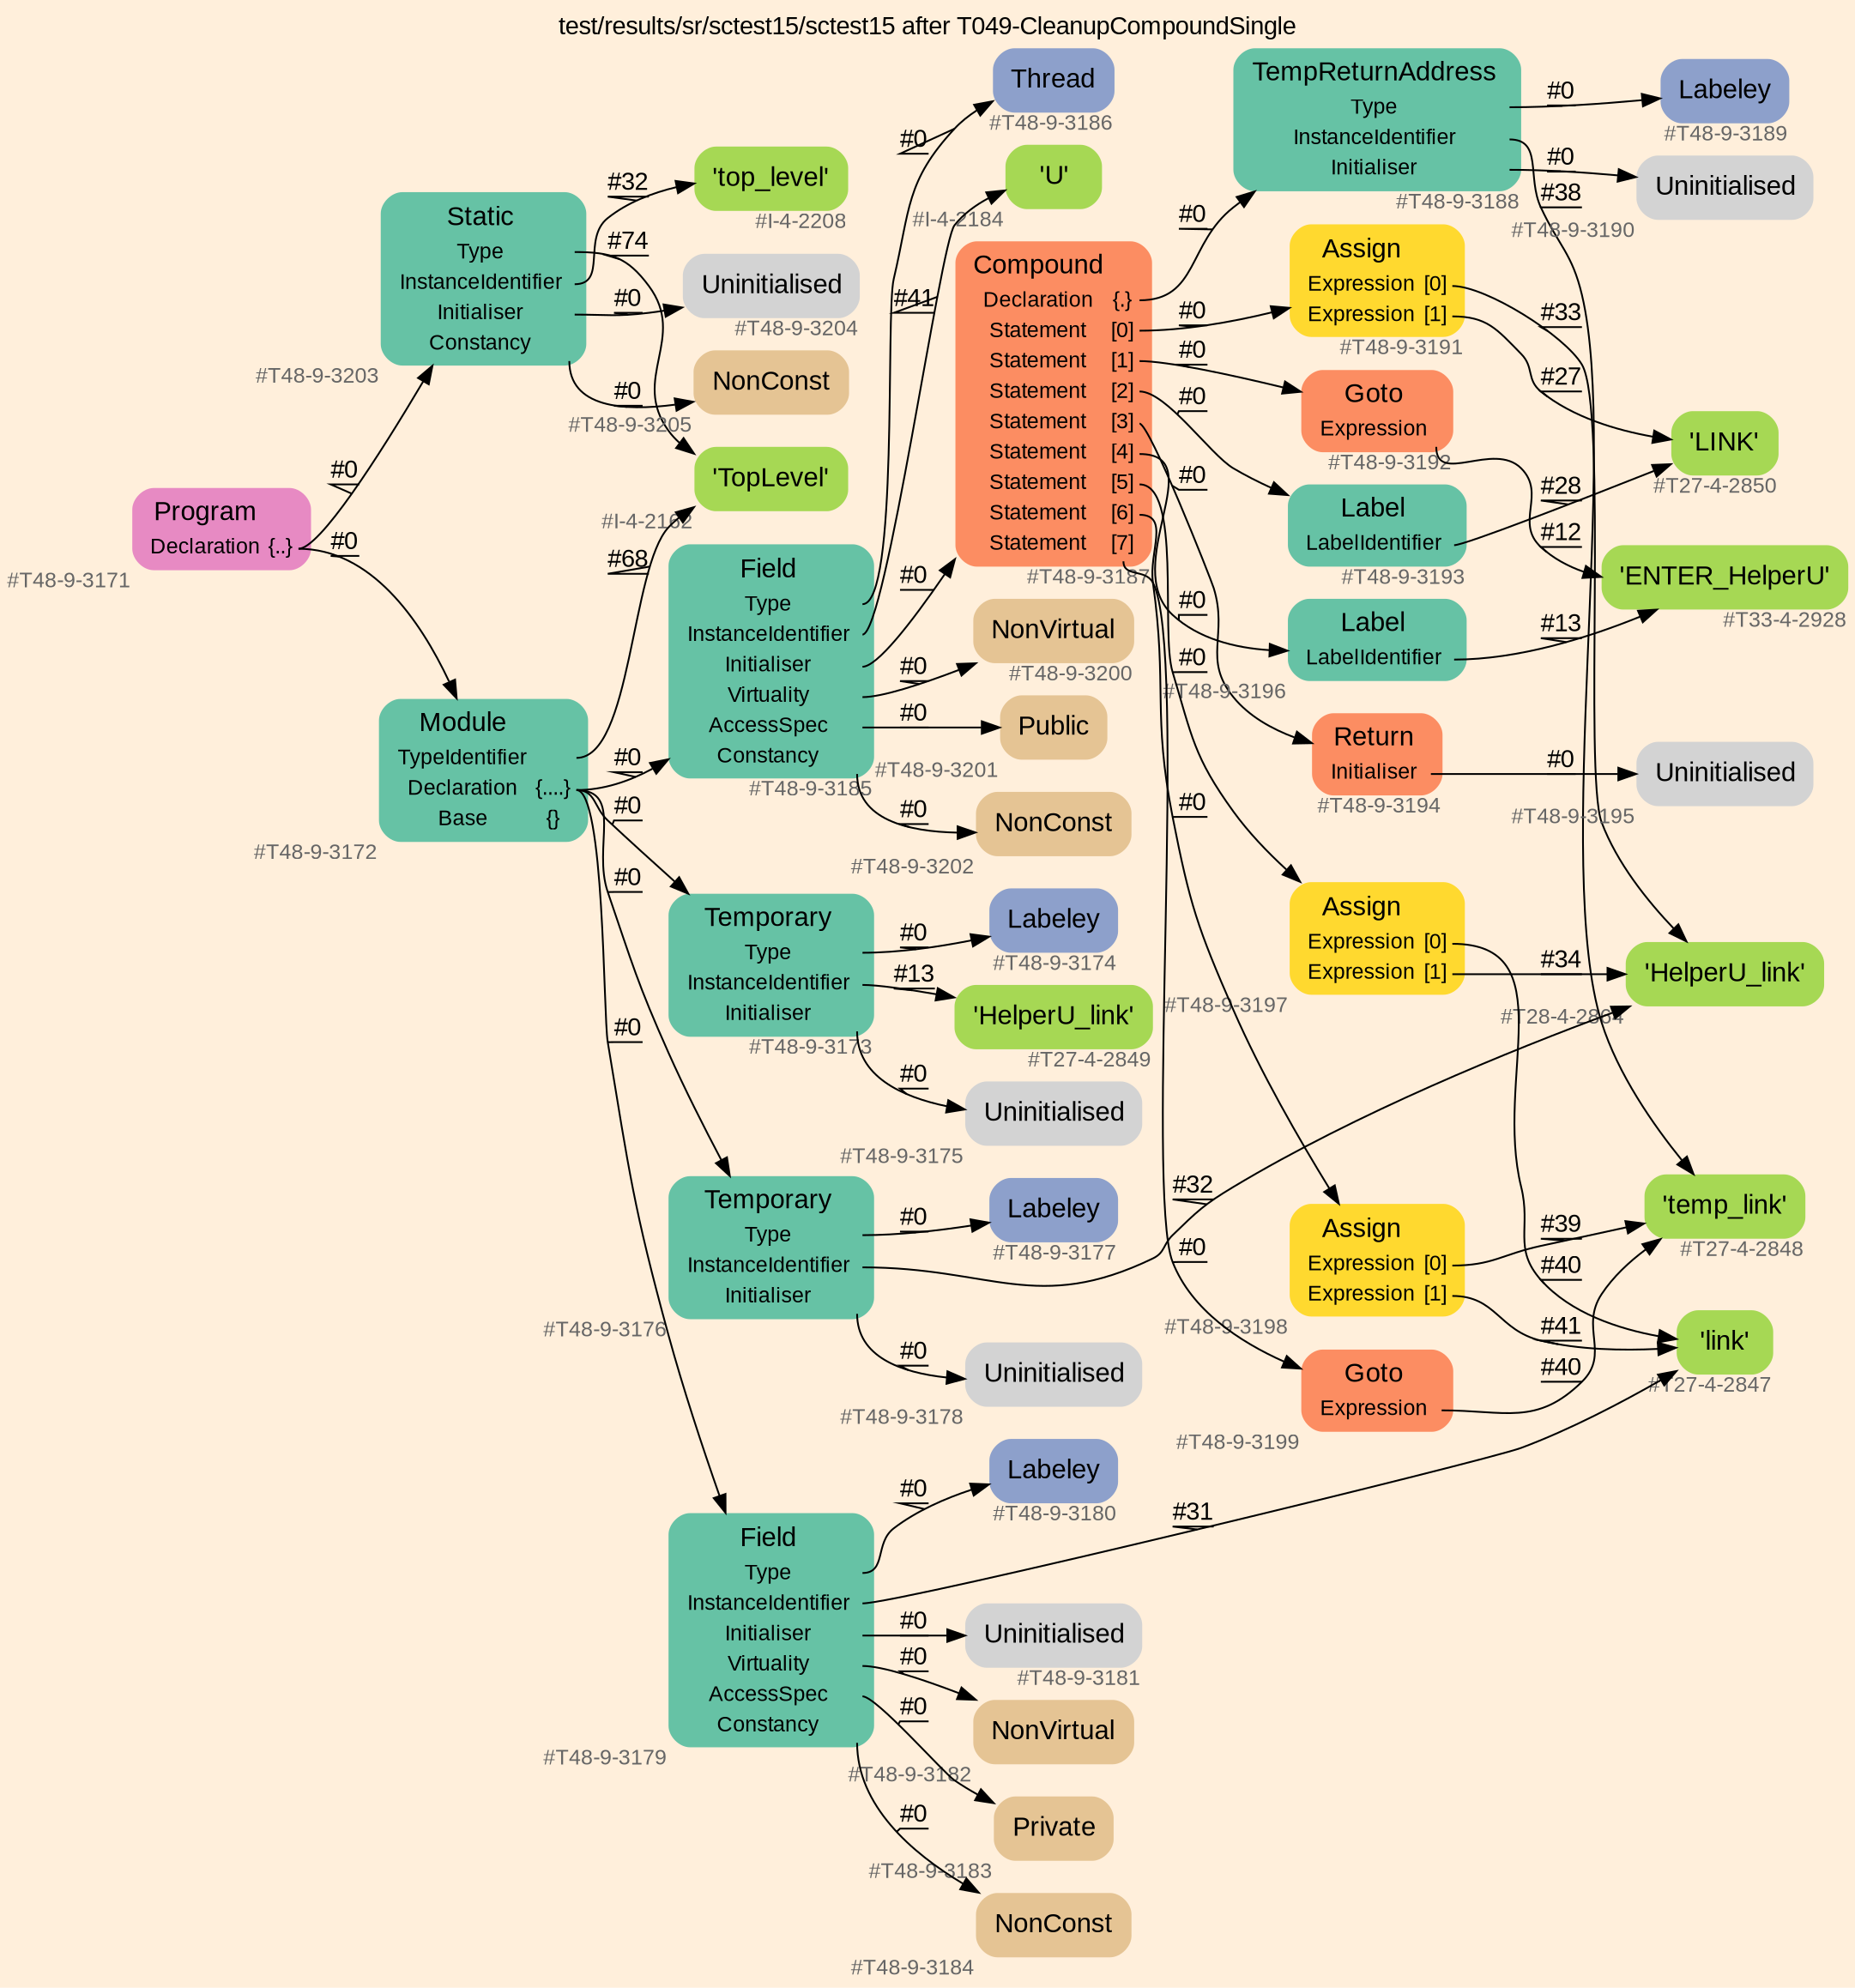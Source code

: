 digraph "test/results/sr/sctest15/sctest15 after T049-CleanupCompoundSingle" {
label = "test/results/sr/sctest15/sctest15 after T049-CleanupCompoundSingle"
labelloc = t
graph [
    rankdir = "LR"
    ranksep = 0.3
    bgcolor = antiquewhite1
    color = black
    fontcolor = black
    fontname = "Arial"
];
node [
    fontname = "Arial"
];
edge [
    fontname = "Arial"
];

// -------------------- node figure --------------------
// -------- block #T48-9-3171 ----------
"#T48-9-3171" [
    fillcolor = "/set28/4"
    xlabel = "#T48-9-3171"
    fontsize = "12"
    fontcolor = grey40
    shape = "plaintext"
    label = <<TABLE BORDER="0" CELLBORDER="0" CELLSPACING="0">
     <TR><TD><FONT COLOR="black" POINT-SIZE="15">Program</FONT></TD></TR>
     <TR><TD><FONT COLOR="black" POINT-SIZE="12">Declaration</FONT></TD><TD PORT="port0"><FONT COLOR="black" POINT-SIZE="12">{..}</FONT></TD></TR>
    </TABLE>>
    style = "rounded,filled"
];

// -------- block #T48-9-3172 ----------
"#T48-9-3172" [
    fillcolor = "/set28/1"
    xlabel = "#T48-9-3172"
    fontsize = "12"
    fontcolor = grey40
    shape = "plaintext"
    label = <<TABLE BORDER="0" CELLBORDER="0" CELLSPACING="0">
     <TR><TD><FONT COLOR="black" POINT-SIZE="15">Module</FONT></TD></TR>
     <TR><TD><FONT COLOR="black" POINT-SIZE="12">TypeIdentifier</FONT></TD><TD PORT="port0"></TD></TR>
     <TR><TD><FONT COLOR="black" POINT-SIZE="12">Declaration</FONT></TD><TD PORT="port1"><FONT COLOR="black" POINT-SIZE="12">{....}</FONT></TD></TR>
     <TR><TD><FONT COLOR="black" POINT-SIZE="12">Base</FONT></TD><TD PORT="port2"><FONT COLOR="black" POINT-SIZE="12">{}</FONT></TD></TR>
    </TABLE>>
    style = "rounded,filled"
];

// -------- block #I-4-2162 ----------
"#I-4-2162" [
    fillcolor = "/set28/5"
    xlabel = "#I-4-2162"
    fontsize = "12"
    fontcolor = grey40
    shape = "plaintext"
    label = <<TABLE BORDER="0" CELLBORDER="0" CELLSPACING="0">
     <TR><TD><FONT COLOR="black" POINT-SIZE="15">'TopLevel'</FONT></TD></TR>
    </TABLE>>
    style = "rounded,filled"
];

// -------- block #T48-9-3173 ----------
"#T48-9-3173" [
    fillcolor = "/set28/1"
    xlabel = "#T48-9-3173"
    fontsize = "12"
    fontcolor = grey40
    shape = "plaintext"
    label = <<TABLE BORDER="0" CELLBORDER="0" CELLSPACING="0">
     <TR><TD><FONT COLOR="black" POINT-SIZE="15">Temporary</FONT></TD></TR>
     <TR><TD><FONT COLOR="black" POINT-SIZE="12">Type</FONT></TD><TD PORT="port0"></TD></TR>
     <TR><TD><FONT COLOR="black" POINT-SIZE="12">InstanceIdentifier</FONT></TD><TD PORT="port1"></TD></TR>
     <TR><TD><FONT COLOR="black" POINT-SIZE="12">Initialiser</FONT></TD><TD PORT="port2"></TD></TR>
    </TABLE>>
    style = "rounded,filled"
];

// -------- block #T48-9-3174 ----------
"#T48-9-3174" [
    fillcolor = "/set28/3"
    xlabel = "#T48-9-3174"
    fontsize = "12"
    fontcolor = grey40
    shape = "plaintext"
    label = <<TABLE BORDER="0" CELLBORDER="0" CELLSPACING="0">
     <TR><TD><FONT COLOR="black" POINT-SIZE="15">Labeley</FONT></TD></TR>
    </TABLE>>
    style = "rounded,filled"
];

// -------- block #T27-4-2849 ----------
"#T27-4-2849" [
    fillcolor = "/set28/5"
    xlabel = "#T27-4-2849"
    fontsize = "12"
    fontcolor = grey40
    shape = "plaintext"
    label = <<TABLE BORDER="0" CELLBORDER="0" CELLSPACING="0">
     <TR><TD><FONT COLOR="black" POINT-SIZE="15">'HelperU_link'</FONT></TD></TR>
    </TABLE>>
    style = "rounded,filled"
];

// -------- block #T48-9-3175 ----------
"#T48-9-3175" [
    xlabel = "#T48-9-3175"
    fontsize = "12"
    fontcolor = grey40
    shape = "plaintext"
    label = <<TABLE BORDER="0" CELLBORDER="0" CELLSPACING="0">
     <TR><TD><FONT COLOR="black" POINT-SIZE="15">Uninitialised</FONT></TD></TR>
    </TABLE>>
    style = "rounded,filled"
];

// -------- block #T48-9-3176 ----------
"#T48-9-3176" [
    fillcolor = "/set28/1"
    xlabel = "#T48-9-3176"
    fontsize = "12"
    fontcolor = grey40
    shape = "plaintext"
    label = <<TABLE BORDER="0" CELLBORDER="0" CELLSPACING="0">
     <TR><TD><FONT COLOR="black" POINT-SIZE="15">Temporary</FONT></TD></TR>
     <TR><TD><FONT COLOR="black" POINT-SIZE="12">Type</FONT></TD><TD PORT="port0"></TD></TR>
     <TR><TD><FONT COLOR="black" POINT-SIZE="12">InstanceIdentifier</FONT></TD><TD PORT="port1"></TD></TR>
     <TR><TD><FONT COLOR="black" POINT-SIZE="12">Initialiser</FONT></TD><TD PORT="port2"></TD></TR>
    </TABLE>>
    style = "rounded,filled"
];

// -------- block #T48-9-3177 ----------
"#T48-9-3177" [
    fillcolor = "/set28/3"
    xlabel = "#T48-9-3177"
    fontsize = "12"
    fontcolor = grey40
    shape = "plaintext"
    label = <<TABLE BORDER="0" CELLBORDER="0" CELLSPACING="0">
     <TR><TD><FONT COLOR="black" POINT-SIZE="15">Labeley</FONT></TD></TR>
    </TABLE>>
    style = "rounded,filled"
];

// -------- block #T28-4-2864 ----------
"#T28-4-2864" [
    fillcolor = "/set28/5"
    xlabel = "#T28-4-2864"
    fontsize = "12"
    fontcolor = grey40
    shape = "plaintext"
    label = <<TABLE BORDER="0" CELLBORDER="0" CELLSPACING="0">
     <TR><TD><FONT COLOR="black" POINT-SIZE="15">'HelperU_link'</FONT></TD></TR>
    </TABLE>>
    style = "rounded,filled"
];

// -------- block #T48-9-3178 ----------
"#T48-9-3178" [
    xlabel = "#T48-9-3178"
    fontsize = "12"
    fontcolor = grey40
    shape = "plaintext"
    label = <<TABLE BORDER="0" CELLBORDER="0" CELLSPACING="0">
     <TR><TD><FONT COLOR="black" POINT-SIZE="15">Uninitialised</FONT></TD></TR>
    </TABLE>>
    style = "rounded,filled"
];

// -------- block #T48-9-3179 ----------
"#T48-9-3179" [
    fillcolor = "/set28/1"
    xlabel = "#T48-9-3179"
    fontsize = "12"
    fontcolor = grey40
    shape = "plaintext"
    label = <<TABLE BORDER="0" CELLBORDER="0" CELLSPACING="0">
     <TR><TD><FONT COLOR="black" POINT-SIZE="15">Field</FONT></TD></TR>
     <TR><TD><FONT COLOR="black" POINT-SIZE="12">Type</FONT></TD><TD PORT="port0"></TD></TR>
     <TR><TD><FONT COLOR="black" POINT-SIZE="12">InstanceIdentifier</FONT></TD><TD PORT="port1"></TD></TR>
     <TR><TD><FONT COLOR="black" POINT-SIZE="12">Initialiser</FONT></TD><TD PORT="port2"></TD></TR>
     <TR><TD><FONT COLOR="black" POINT-SIZE="12">Virtuality</FONT></TD><TD PORT="port3"></TD></TR>
     <TR><TD><FONT COLOR="black" POINT-SIZE="12">AccessSpec</FONT></TD><TD PORT="port4"></TD></TR>
     <TR><TD><FONT COLOR="black" POINT-SIZE="12">Constancy</FONT></TD><TD PORT="port5"></TD></TR>
    </TABLE>>
    style = "rounded,filled"
];

// -------- block #T48-9-3180 ----------
"#T48-9-3180" [
    fillcolor = "/set28/3"
    xlabel = "#T48-9-3180"
    fontsize = "12"
    fontcolor = grey40
    shape = "plaintext"
    label = <<TABLE BORDER="0" CELLBORDER="0" CELLSPACING="0">
     <TR><TD><FONT COLOR="black" POINT-SIZE="15">Labeley</FONT></TD></TR>
    </TABLE>>
    style = "rounded,filled"
];

// -------- block #T27-4-2847 ----------
"#T27-4-2847" [
    fillcolor = "/set28/5"
    xlabel = "#T27-4-2847"
    fontsize = "12"
    fontcolor = grey40
    shape = "plaintext"
    label = <<TABLE BORDER="0" CELLBORDER="0" CELLSPACING="0">
     <TR><TD><FONT COLOR="black" POINT-SIZE="15">'link'</FONT></TD></TR>
    </TABLE>>
    style = "rounded,filled"
];

// -------- block #T48-9-3181 ----------
"#T48-9-3181" [
    xlabel = "#T48-9-3181"
    fontsize = "12"
    fontcolor = grey40
    shape = "plaintext"
    label = <<TABLE BORDER="0" CELLBORDER="0" CELLSPACING="0">
     <TR><TD><FONT COLOR="black" POINT-SIZE="15">Uninitialised</FONT></TD></TR>
    </TABLE>>
    style = "rounded,filled"
];

// -------- block #T48-9-3182 ----------
"#T48-9-3182" [
    fillcolor = "/set28/7"
    xlabel = "#T48-9-3182"
    fontsize = "12"
    fontcolor = grey40
    shape = "plaintext"
    label = <<TABLE BORDER="0" CELLBORDER="0" CELLSPACING="0">
     <TR><TD><FONT COLOR="black" POINT-SIZE="15">NonVirtual</FONT></TD></TR>
    </TABLE>>
    style = "rounded,filled"
];

// -------- block #T48-9-3183 ----------
"#T48-9-3183" [
    fillcolor = "/set28/7"
    xlabel = "#T48-9-3183"
    fontsize = "12"
    fontcolor = grey40
    shape = "plaintext"
    label = <<TABLE BORDER="0" CELLBORDER="0" CELLSPACING="0">
     <TR><TD><FONT COLOR="black" POINT-SIZE="15">Private</FONT></TD></TR>
    </TABLE>>
    style = "rounded,filled"
];

// -------- block #T48-9-3184 ----------
"#T48-9-3184" [
    fillcolor = "/set28/7"
    xlabel = "#T48-9-3184"
    fontsize = "12"
    fontcolor = grey40
    shape = "plaintext"
    label = <<TABLE BORDER="0" CELLBORDER="0" CELLSPACING="0">
     <TR><TD><FONT COLOR="black" POINT-SIZE="15">NonConst</FONT></TD></TR>
    </TABLE>>
    style = "rounded,filled"
];

// -------- block #T48-9-3185 ----------
"#T48-9-3185" [
    fillcolor = "/set28/1"
    xlabel = "#T48-9-3185"
    fontsize = "12"
    fontcolor = grey40
    shape = "plaintext"
    label = <<TABLE BORDER="0" CELLBORDER="0" CELLSPACING="0">
     <TR><TD><FONT COLOR="black" POINT-SIZE="15">Field</FONT></TD></TR>
     <TR><TD><FONT COLOR="black" POINT-SIZE="12">Type</FONT></TD><TD PORT="port0"></TD></TR>
     <TR><TD><FONT COLOR="black" POINT-SIZE="12">InstanceIdentifier</FONT></TD><TD PORT="port1"></TD></TR>
     <TR><TD><FONT COLOR="black" POINT-SIZE="12">Initialiser</FONT></TD><TD PORT="port2"></TD></TR>
     <TR><TD><FONT COLOR="black" POINT-SIZE="12">Virtuality</FONT></TD><TD PORT="port3"></TD></TR>
     <TR><TD><FONT COLOR="black" POINT-SIZE="12">AccessSpec</FONT></TD><TD PORT="port4"></TD></TR>
     <TR><TD><FONT COLOR="black" POINT-SIZE="12">Constancy</FONT></TD><TD PORT="port5"></TD></TR>
    </TABLE>>
    style = "rounded,filled"
];

// -------- block #T48-9-3186 ----------
"#T48-9-3186" [
    fillcolor = "/set28/3"
    xlabel = "#T48-9-3186"
    fontsize = "12"
    fontcolor = grey40
    shape = "plaintext"
    label = <<TABLE BORDER="0" CELLBORDER="0" CELLSPACING="0">
     <TR><TD><FONT COLOR="black" POINT-SIZE="15">Thread</FONT></TD></TR>
    </TABLE>>
    style = "rounded,filled"
];

// -------- block #I-4-2184 ----------
"#I-4-2184" [
    fillcolor = "/set28/5"
    xlabel = "#I-4-2184"
    fontsize = "12"
    fontcolor = grey40
    shape = "plaintext"
    label = <<TABLE BORDER="0" CELLBORDER="0" CELLSPACING="0">
     <TR><TD><FONT COLOR="black" POINT-SIZE="15">'U'</FONT></TD></TR>
    </TABLE>>
    style = "rounded,filled"
];

// -------- block #T48-9-3187 ----------
"#T48-9-3187" [
    fillcolor = "/set28/2"
    xlabel = "#T48-9-3187"
    fontsize = "12"
    fontcolor = grey40
    shape = "plaintext"
    label = <<TABLE BORDER="0" CELLBORDER="0" CELLSPACING="0">
     <TR><TD><FONT COLOR="black" POINT-SIZE="15">Compound</FONT></TD></TR>
     <TR><TD><FONT COLOR="black" POINT-SIZE="12">Declaration</FONT></TD><TD PORT="port0"><FONT COLOR="black" POINT-SIZE="12">{.}</FONT></TD></TR>
     <TR><TD><FONT COLOR="black" POINT-SIZE="12">Statement</FONT></TD><TD PORT="port1"><FONT COLOR="black" POINT-SIZE="12">[0]</FONT></TD></TR>
     <TR><TD><FONT COLOR="black" POINT-SIZE="12">Statement</FONT></TD><TD PORT="port2"><FONT COLOR="black" POINT-SIZE="12">[1]</FONT></TD></TR>
     <TR><TD><FONT COLOR="black" POINT-SIZE="12">Statement</FONT></TD><TD PORT="port3"><FONT COLOR="black" POINT-SIZE="12">[2]</FONT></TD></TR>
     <TR><TD><FONT COLOR="black" POINT-SIZE="12">Statement</FONT></TD><TD PORT="port4"><FONT COLOR="black" POINT-SIZE="12">[3]</FONT></TD></TR>
     <TR><TD><FONT COLOR="black" POINT-SIZE="12">Statement</FONT></TD><TD PORT="port5"><FONT COLOR="black" POINT-SIZE="12">[4]</FONT></TD></TR>
     <TR><TD><FONT COLOR="black" POINT-SIZE="12">Statement</FONT></TD><TD PORT="port6"><FONT COLOR="black" POINT-SIZE="12">[5]</FONT></TD></TR>
     <TR><TD><FONT COLOR="black" POINT-SIZE="12">Statement</FONT></TD><TD PORT="port7"><FONT COLOR="black" POINT-SIZE="12">[6]</FONT></TD></TR>
     <TR><TD><FONT COLOR="black" POINT-SIZE="12">Statement</FONT></TD><TD PORT="port8"><FONT COLOR="black" POINT-SIZE="12">[7]</FONT></TD></TR>
    </TABLE>>
    style = "rounded,filled"
];

// -------- block #T48-9-3188 ----------
"#T48-9-3188" [
    fillcolor = "/set28/1"
    xlabel = "#T48-9-3188"
    fontsize = "12"
    fontcolor = grey40
    shape = "plaintext"
    label = <<TABLE BORDER="0" CELLBORDER="0" CELLSPACING="0">
     <TR><TD><FONT COLOR="black" POINT-SIZE="15">TempReturnAddress</FONT></TD></TR>
     <TR><TD><FONT COLOR="black" POINT-SIZE="12">Type</FONT></TD><TD PORT="port0"></TD></TR>
     <TR><TD><FONT COLOR="black" POINT-SIZE="12">InstanceIdentifier</FONT></TD><TD PORT="port1"></TD></TR>
     <TR><TD><FONT COLOR="black" POINT-SIZE="12">Initialiser</FONT></TD><TD PORT="port2"></TD></TR>
    </TABLE>>
    style = "rounded,filled"
];

// -------- block #T48-9-3189 ----------
"#T48-9-3189" [
    fillcolor = "/set28/3"
    xlabel = "#T48-9-3189"
    fontsize = "12"
    fontcolor = grey40
    shape = "plaintext"
    label = <<TABLE BORDER="0" CELLBORDER="0" CELLSPACING="0">
     <TR><TD><FONT COLOR="black" POINT-SIZE="15">Labeley</FONT></TD></TR>
    </TABLE>>
    style = "rounded,filled"
];

// -------- block #T27-4-2848 ----------
"#T27-4-2848" [
    fillcolor = "/set28/5"
    xlabel = "#T27-4-2848"
    fontsize = "12"
    fontcolor = grey40
    shape = "plaintext"
    label = <<TABLE BORDER="0" CELLBORDER="0" CELLSPACING="0">
     <TR><TD><FONT COLOR="black" POINT-SIZE="15">'temp_link'</FONT></TD></TR>
    </TABLE>>
    style = "rounded,filled"
];

// -------- block #T48-9-3190 ----------
"#T48-9-3190" [
    xlabel = "#T48-9-3190"
    fontsize = "12"
    fontcolor = grey40
    shape = "plaintext"
    label = <<TABLE BORDER="0" CELLBORDER="0" CELLSPACING="0">
     <TR><TD><FONT COLOR="black" POINT-SIZE="15">Uninitialised</FONT></TD></TR>
    </TABLE>>
    style = "rounded,filled"
];

// -------- block #T48-9-3191 ----------
"#T48-9-3191" [
    fillcolor = "/set28/6"
    xlabel = "#T48-9-3191"
    fontsize = "12"
    fontcolor = grey40
    shape = "plaintext"
    label = <<TABLE BORDER="0" CELLBORDER="0" CELLSPACING="0">
     <TR><TD><FONT COLOR="black" POINT-SIZE="15">Assign</FONT></TD></TR>
     <TR><TD><FONT COLOR="black" POINT-SIZE="12">Expression</FONT></TD><TD PORT="port0"><FONT COLOR="black" POINT-SIZE="12">[0]</FONT></TD></TR>
     <TR><TD><FONT COLOR="black" POINT-SIZE="12">Expression</FONT></TD><TD PORT="port1"><FONT COLOR="black" POINT-SIZE="12">[1]</FONT></TD></TR>
    </TABLE>>
    style = "rounded,filled"
];

// -------- block #T27-4-2850 ----------
"#T27-4-2850" [
    fillcolor = "/set28/5"
    xlabel = "#T27-4-2850"
    fontsize = "12"
    fontcolor = grey40
    shape = "plaintext"
    label = <<TABLE BORDER="0" CELLBORDER="0" CELLSPACING="0">
     <TR><TD><FONT COLOR="black" POINT-SIZE="15">'LINK'</FONT></TD></TR>
    </TABLE>>
    style = "rounded,filled"
];

// -------- block #T48-9-3192 ----------
"#T48-9-3192" [
    fillcolor = "/set28/2"
    xlabel = "#T48-9-3192"
    fontsize = "12"
    fontcolor = grey40
    shape = "plaintext"
    label = <<TABLE BORDER="0" CELLBORDER="0" CELLSPACING="0">
     <TR><TD><FONT COLOR="black" POINT-SIZE="15">Goto</FONT></TD></TR>
     <TR><TD><FONT COLOR="black" POINT-SIZE="12">Expression</FONT></TD><TD PORT="port0"></TD></TR>
    </TABLE>>
    style = "rounded,filled"
];

// -------- block #T33-4-2928 ----------
"#T33-4-2928" [
    fillcolor = "/set28/5"
    xlabel = "#T33-4-2928"
    fontsize = "12"
    fontcolor = grey40
    shape = "plaintext"
    label = <<TABLE BORDER="0" CELLBORDER="0" CELLSPACING="0">
     <TR><TD><FONT COLOR="black" POINT-SIZE="15">'ENTER_HelperU'</FONT></TD></TR>
    </TABLE>>
    style = "rounded,filled"
];

// -------- block #T48-9-3193 ----------
"#T48-9-3193" [
    fillcolor = "/set28/1"
    xlabel = "#T48-9-3193"
    fontsize = "12"
    fontcolor = grey40
    shape = "plaintext"
    label = <<TABLE BORDER="0" CELLBORDER="0" CELLSPACING="0">
     <TR><TD><FONT COLOR="black" POINT-SIZE="15">Label</FONT></TD></TR>
     <TR><TD><FONT COLOR="black" POINT-SIZE="12">LabelIdentifier</FONT></TD><TD PORT="port0"></TD></TR>
    </TABLE>>
    style = "rounded,filled"
];

// -------- block #T48-9-3194 ----------
"#T48-9-3194" [
    fillcolor = "/set28/2"
    xlabel = "#T48-9-3194"
    fontsize = "12"
    fontcolor = grey40
    shape = "plaintext"
    label = <<TABLE BORDER="0" CELLBORDER="0" CELLSPACING="0">
     <TR><TD><FONT COLOR="black" POINT-SIZE="15">Return</FONT></TD></TR>
     <TR><TD><FONT COLOR="black" POINT-SIZE="12">Initialiser</FONT></TD><TD PORT="port0"></TD></TR>
    </TABLE>>
    style = "rounded,filled"
];

// -------- block #T48-9-3195 ----------
"#T48-9-3195" [
    xlabel = "#T48-9-3195"
    fontsize = "12"
    fontcolor = grey40
    shape = "plaintext"
    label = <<TABLE BORDER="0" CELLBORDER="0" CELLSPACING="0">
     <TR><TD><FONT COLOR="black" POINT-SIZE="15">Uninitialised</FONT></TD></TR>
    </TABLE>>
    style = "rounded,filled"
];

// -------- block #T48-9-3196 ----------
"#T48-9-3196" [
    fillcolor = "/set28/1"
    xlabel = "#T48-9-3196"
    fontsize = "12"
    fontcolor = grey40
    shape = "plaintext"
    label = <<TABLE BORDER="0" CELLBORDER="0" CELLSPACING="0">
     <TR><TD><FONT COLOR="black" POINT-SIZE="15">Label</FONT></TD></TR>
     <TR><TD><FONT COLOR="black" POINT-SIZE="12">LabelIdentifier</FONT></TD><TD PORT="port0"></TD></TR>
    </TABLE>>
    style = "rounded,filled"
];

// -------- block #T48-9-3197 ----------
"#T48-9-3197" [
    fillcolor = "/set28/6"
    xlabel = "#T48-9-3197"
    fontsize = "12"
    fontcolor = grey40
    shape = "plaintext"
    label = <<TABLE BORDER="0" CELLBORDER="0" CELLSPACING="0">
     <TR><TD><FONT COLOR="black" POINT-SIZE="15">Assign</FONT></TD></TR>
     <TR><TD><FONT COLOR="black" POINT-SIZE="12">Expression</FONT></TD><TD PORT="port0"><FONT COLOR="black" POINT-SIZE="12">[0]</FONT></TD></TR>
     <TR><TD><FONT COLOR="black" POINT-SIZE="12">Expression</FONT></TD><TD PORT="port1"><FONT COLOR="black" POINT-SIZE="12">[1]</FONT></TD></TR>
    </TABLE>>
    style = "rounded,filled"
];

// -------- block #T48-9-3198 ----------
"#T48-9-3198" [
    fillcolor = "/set28/6"
    xlabel = "#T48-9-3198"
    fontsize = "12"
    fontcolor = grey40
    shape = "plaintext"
    label = <<TABLE BORDER="0" CELLBORDER="0" CELLSPACING="0">
     <TR><TD><FONT COLOR="black" POINT-SIZE="15">Assign</FONT></TD></TR>
     <TR><TD><FONT COLOR="black" POINT-SIZE="12">Expression</FONT></TD><TD PORT="port0"><FONT COLOR="black" POINT-SIZE="12">[0]</FONT></TD></TR>
     <TR><TD><FONT COLOR="black" POINT-SIZE="12">Expression</FONT></TD><TD PORT="port1"><FONT COLOR="black" POINT-SIZE="12">[1]</FONT></TD></TR>
    </TABLE>>
    style = "rounded,filled"
];

// -------- block #T48-9-3199 ----------
"#T48-9-3199" [
    fillcolor = "/set28/2"
    xlabel = "#T48-9-3199"
    fontsize = "12"
    fontcolor = grey40
    shape = "plaintext"
    label = <<TABLE BORDER="0" CELLBORDER="0" CELLSPACING="0">
     <TR><TD><FONT COLOR="black" POINT-SIZE="15">Goto</FONT></TD></TR>
     <TR><TD><FONT COLOR="black" POINT-SIZE="12">Expression</FONT></TD><TD PORT="port0"></TD></TR>
    </TABLE>>
    style = "rounded,filled"
];

// -------- block #T48-9-3200 ----------
"#T48-9-3200" [
    fillcolor = "/set28/7"
    xlabel = "#T48-9-3200"
    fontsize = "12"
    fontcolor = grey40
    shape = "plaintext"
    label = <<TABLE BORDER="0" CELLBORDER="0" CELLSPACING="0">
     <TR><TD><FONT COLOR="black" POINT-SIZE="15">NonVirtual</FONT></TD></TR>
    </TABLE>>
    style = "rounded,filled"
];

// -------- block #T48-9-3201 ----------
"#T48-9-3201" [
    fillcolor = "/set28/7"
    xlabel = "#T48-9-3201"
    fontsize = "12"
    fontcolor = grey40
    shape = "plaintext"
    label = <<TABLE BORDER="0" CELLBORDER="0" CELLSPACING="0">
     <TR><TD><FONT COLOR="black" POINT-SIZE="15">Public</FONT></TD></TR>
    </TABLE>>
    style = "rounded,filled"
];

// -------- block #T48-9-3202 ----------
"#T48-9-3202" [
    fillcolor = "/set28/7"
    xlabel = "#T48-9-3202"
    fontsize = "12"
    fontcolor = grey40
    shape = "plaintext"
    label = <<TABLE BORDER="0" CELLBORDER="0" CELLSPACING="0">
     <TR><TD><FONT COLOR="black" POINT-SIZE="15">NonConst</FONT></TD></TR>
    </TABLE>>
    style = "rounded,filled"
];

// -------- block #T48-9-3203 ----------
"#T48-9-3203" [
    fillcolor = "/set28/1"
    xlabel = "#T48-9-3203"
    fontsize = "12"
    fontcolor = grey40
    shape = "plaintext"
    label = <<TABLE BORDER="0" CELLBORDER="0" CELLSPACING="0">
     <TR><TD><FONT COLOR="black" POINT-SIZE="15">Static</FONT></TD></TR>
     <TR><TD><FONT COLOR="black" POINT-SIZE="12">Type</FONT></TD><TD PORT="port0"></TD></TR>
     <TR><TD><FONT COLOR="black" POINT-SIZE="12">InstanceIdentifier</FONT></TD><TD PORT="port1"></TD></TR>
     <TR><TD><FONT COLOR="black" POINT-SIZE="12">Initialiser</FONT></TD><TD PORT="port2"></TD></TR>
     <TR><TD><FONT COLOR="black" POINT-SIZE="12">Constancy</FONT></TD><TD PORT="port3"></TD></TR>
    </TABLE>>
    style = "rounded,filled"
];

// -------- block #I-4-2208 ----------
"#I-4-2208" [
    fillcolor = "/set28/5"
    xlabel = "#I-4-2208"
    fontsize = "12"
    fontcolor = grey40
    shape = "plaintext"
    label = <<TABLE BORDER="0" CELLBORDER="0" CELLSPACING="0">
     <TR><TD><FONT COLOR="black" POINT-SIZE="15">'top_level'</FONT></TD></TR>
    </TABLE>>
    style = "rounded,filled"
];

// -------- block #T48-9-3204 ----------
"#T48-9-3204" [
    xlabel = "#T48-9-3204"
    fontsize = "12"
    fontcolor = grey40
    shape = "plaintext"
    label = <<TABLE BORDER="0" CELLBORDER="0" CELLSPACING="0">
     <TR><TD><FONT COLOR="black" POINT-SIZE="15">Uninitialised</FONT></TD></TR>
    </TABLE>>
    style = "rounded,filled"
];

// -------- block #T48-9-3205 ----------
"#T48-9-3205" [
    fillcolor = "/set28/7"
    xlabel = "#T48-9-3205"
    fontsize = "12"
    fontcolor = grey40
    shape = "plaintext"
    label = <<TABLE BORDER="0" CELLBORDER="0" CELLSPACING="0">
     <TR><TD><FONT COLOR="black" POINT-SIZE="15">NonConst</FONT></TD></TR>
    </TABLE>>
    style = "rounded,filled"
];

"#T48-9-3171":port0 -> "#T48-9-3172" [
    label = "#0"
    decorate = true
    color = black
    fontcolor = black
];

"#T48-9-3171":port0 -> "#T48-9-3203" [
    label = "#0"
    decorate = true
    color = black
    fontcolor = black
];

"#T48-9-3172":port0 -> "#I-4-2162" [
    label = "#68"
    decorate = true
    color = black
    fontcolor = black
];

"#T48-9-3172":port1 -> "#T48-9-3173" [
    label = "#0"
    decorate = true
    color = black
    fontcolor = black
];

"#T48-9-3172":port1 -> "#T48-9-3176" [
    label = "#0"
    decorate = true
    color = black
    fontcolor = black
];

"#T48-9-3172":port1 -> "#T48-9-3179" [
    label = "#0"
    decorate = true
    color = black
    fontcolor = black
];

"#T48-9-3172":port1 -> "#T48-9-3185" [
    label = "#0"
    decorate = true
    color = black
    fontcolor = black
];

"#T48-9-3173":port0 -> "#T48-9-3174" [
    label = "#0"
    decorate = true
    color = black
    fontcolor = black
];

"#T48-9-3173":port1 -> "#T27-4-2849" [
    label = "#13"
    decorate = true
    color = black
    fontcolor = black
];

"#T48-9-3173":port2 -> "#T48-9-3175" [
    label = "#0"
    decorate = true
    color = black
    fontcolor = black
];

"#T48-9-3176":port0 -> "#T48-9-3177" [
    label = "#0"
    decorate = true
    color = black
    fontcolor = black
];

"#T48-9-3176":port1 -> "#T28-4-2864" [
    label = "#32"
    decorate = true
    color = black
    fontcolor = black
];

"#T48-9-3176":port2 -> "#T48-9-3178" [
    label = "#0"
    decorate = true
    color = black
    fontcolor = black
];

"#T48-9-3179":port0 -> "#T48-9-3180" [
    label = "#0"
    decorate = true
    color = black
    fontcolor = black
];

"#T48-9-3179":port1 -> "#T27-4-2847" [
    label = "#31"
    decorate = true
    color = black
    fontcolor = black
];

"#T48-9-3179":port2 -> "#T48-9-3181" [
    label = "#0"
    decorate = true
    color = black
    fontcolor = black
];

"#T48-9-3179":port3 -> "#T48-9-3182" [
    label = "#0"
    decorate = true
    color = black
    fontcolor = black
];

"#T48-9-3179":port4 -> "#T48-9-3183" [
    label = "#0"
    decorate = true
    color = black
    fontcolor = black
];

"#T48-9-3179":port5 -> "#T48-9-3184" [
    label = "#0"
    decorate = true
    color = black
    fontcolor = black
];

"#T48-9-3185":port0 -> "#T48-9-3186" [
    label = "#0"
    decorate = true
    color = black
    fontcolor = black
];

"#T48-9-3185":port1 -> "#I-4-2184" [
    label = "#41"
    decorate = true
    color = black
    fontcolor = black
];

"#T48-9-3185":port2 -> "#T48-9-3187" [
    label = "#0"
    decorate = true
    color = black
    fontcolor = black
];

"#T48-9-3185":port3 -> "#T48-9-3200" [
    label = "#0"
    decorate = true
    color = black
    fontcolor = black
];

"#T48-9-3185":port4 -> "#T48-9-3201" [
    label = "#0"
    decorate = true
    color = black
    fontcolor = black
];

"#T48-9-3185":port5 -> "#T48-9-3202" [
    label = "#0"
    decorate = true
    color = black
    fontcolor = black
];

"#T48-9-3187":port0 -> "#T48-9-3188" [
    label = "#0"
    decorate = true
    color = black
    fontcolor = black
];

"#T48-9-3187":port1 -> "#T48-9-3191" [
    label = "#0"
    decorate = true
    color = black
    fontcolor = black
];

"#T48-9-3187":port2 -> "#T48-9-3192" [
    label = "#0"
    decorate = true
    color = black
    fontcolor = black
];

"#T48-9-3187":port3 -> "#T48-9-3193" [
    label = "#0"
    decorate = true
    color = black
    fontcolor = black
];

"#T48-9-3187":port4 -> "#T48-9-3194" [
    label = "#0"
    decorate = true
    color = black
    fontcolor = black
];

"#T48-9-3187":port5 -> "#T48-9-3196" [
    label = "#0"
    decorate = true
    color = black
    fontcolor = black
];

"#T48-9-3187":port6 -> "#T48-9-3197" [
    label = "#0"
    decorate = true
    color = black
    fontcolor = black
];

"#T48-9-3187":port7 -> "#T48-9-3198" [
    label = "#0"
    decorate = true
    color = black
    fontcolor = black
];

"#T48-9-3187":port8 -> "#T48-9-3199" [
    label = "#0"
    decorate = true
    color = black
    fontcolor = black
];

"#T48-9-3188":port0 -> "#T48-9-3189" [
    label = "#0"
    decorate = true
    color = black
    fontcolor = black
];

"#T48-9-3188":port1 -> "#T27-4-2848" [
    label = "#38"
    decorate = true
    color = black
    fontcolor = black
];

"#T48-9-3188":port2 -> "#T48-9-3190" [
    label = "#0"
    decorate = true
    color = black
    fontcolor = black
];

"#T48-9-3191":port0 -> "#T28-4-2864" [
    label = "#33"
    decorate = true
    color = black
    fontcolor = black
];

"#T48-9-3191":port1 -> "#T27-4-2850" [
    label = "#27"
    decorate = true
    color = black
    fontcolor = black
];

"#T48-9-3192":port0 -> "#T33-4-2928" [
    label = "#12"
    decorate = true
    color = black
    fontcolor = black
];

"#T48-9-3193":port0 -> "#T27-4-2850" [
    label = "#28"
    decorate = true
    color = black
    fontcolor = black
];

"#T48-9-3194":port0 -> "#T48-9-3195" [
    label = "#0"
    decorate = true
    color = black
    fontcolor = black
];

"#T48-9-3196":port0 -> "#T33-4-2928" [
    label = "#13"
    decorate = true
    color = black
    fontcolor = black
];

"#T48-9-3197":port0 -> "#T27-4-2847" [
    label = "#40"
    decorate = true
    color = black
    fontcolor = black
];

"#T48-9-3197":port1 -> "#T28-4-2864" [
    label = "#34"
    decorate = true
    color = black
    fontcolor = black
];

"#T48-9-3198":port0 -> "#T27-4-2848" [
    label = "#39"
    decorate = true
    color = black
    fontcolor = black
];

"#T48-9-3198":port1 -> "#T27-4-2847" [
    label = "#41"
    decorate = true
    color = black
    fontcolor = black
];

"#T48-9-3199":port0 -> "#T27-4-2848" [
    label = "#40"
    decorate = true
    color = black
    fontcolor = black
];

"#T48-9-3203":port0 -> "#I-4-2162" [
    label = "#74"
    decorate = true
    color = black
    fontcolor = black
];

"#T48-9-3203":port1 -> "#I-4-2208" [
    label = "#32"
    decorate = true
    color = black
    fontcolor = black
];

"#T48-9-3203":port2 -> "#T48-9-3204" [
    label = "#0"
    decorate = true
    color = black
    fontcolor = black
];

"#T48-9-3203":port3 -> "#T48-9-3205" [
    label = "#0"
    decorate = true
    color = black
    fontcolor = black
];


}

